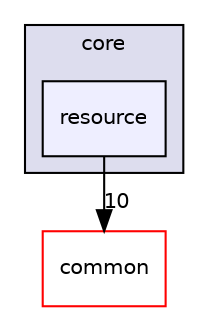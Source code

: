 digraph "include/core/resource" {
  compound=true
  node [ fontsize="10", fontname="Helvetica"];
  edge [ labelfontsize="10", labelfontname="Helvetica"];
  subgraph clusterdir_3d69f64eaf81436fe2b22361382717e5 {
    graph [ bgcolor="#ddddee", pencolor="black", label="core" fontname="Helvetica", fontsize="10", URL="dir_3d69f64eaf81436fe2b22361382717e5.html"]
  dir_623ad2611bf031b68b9d468be3d4363a [shape=box, label="resource", style="filled", fillcolor="#eeeeff", pencolor="black", URL="dir_623ad2611bf031b68b9d468be3d4363a.html"];
  }
  dir_0966d06610f72609fd9aa4979c2b5a92 [shape=box label="common" fillcolor="white" style="filled" color="red" URL="dir_0966d06610f72609fd9aa4979c2b5a92.html"];
  dir_623ad2611bf031b68b9d468be3d4363a->dir_0966d06610f72609fd9aa4979c2b5a92 [headlabel="10", labeldistance=1.5 headhref="dir_000007_000001.html"];
}

